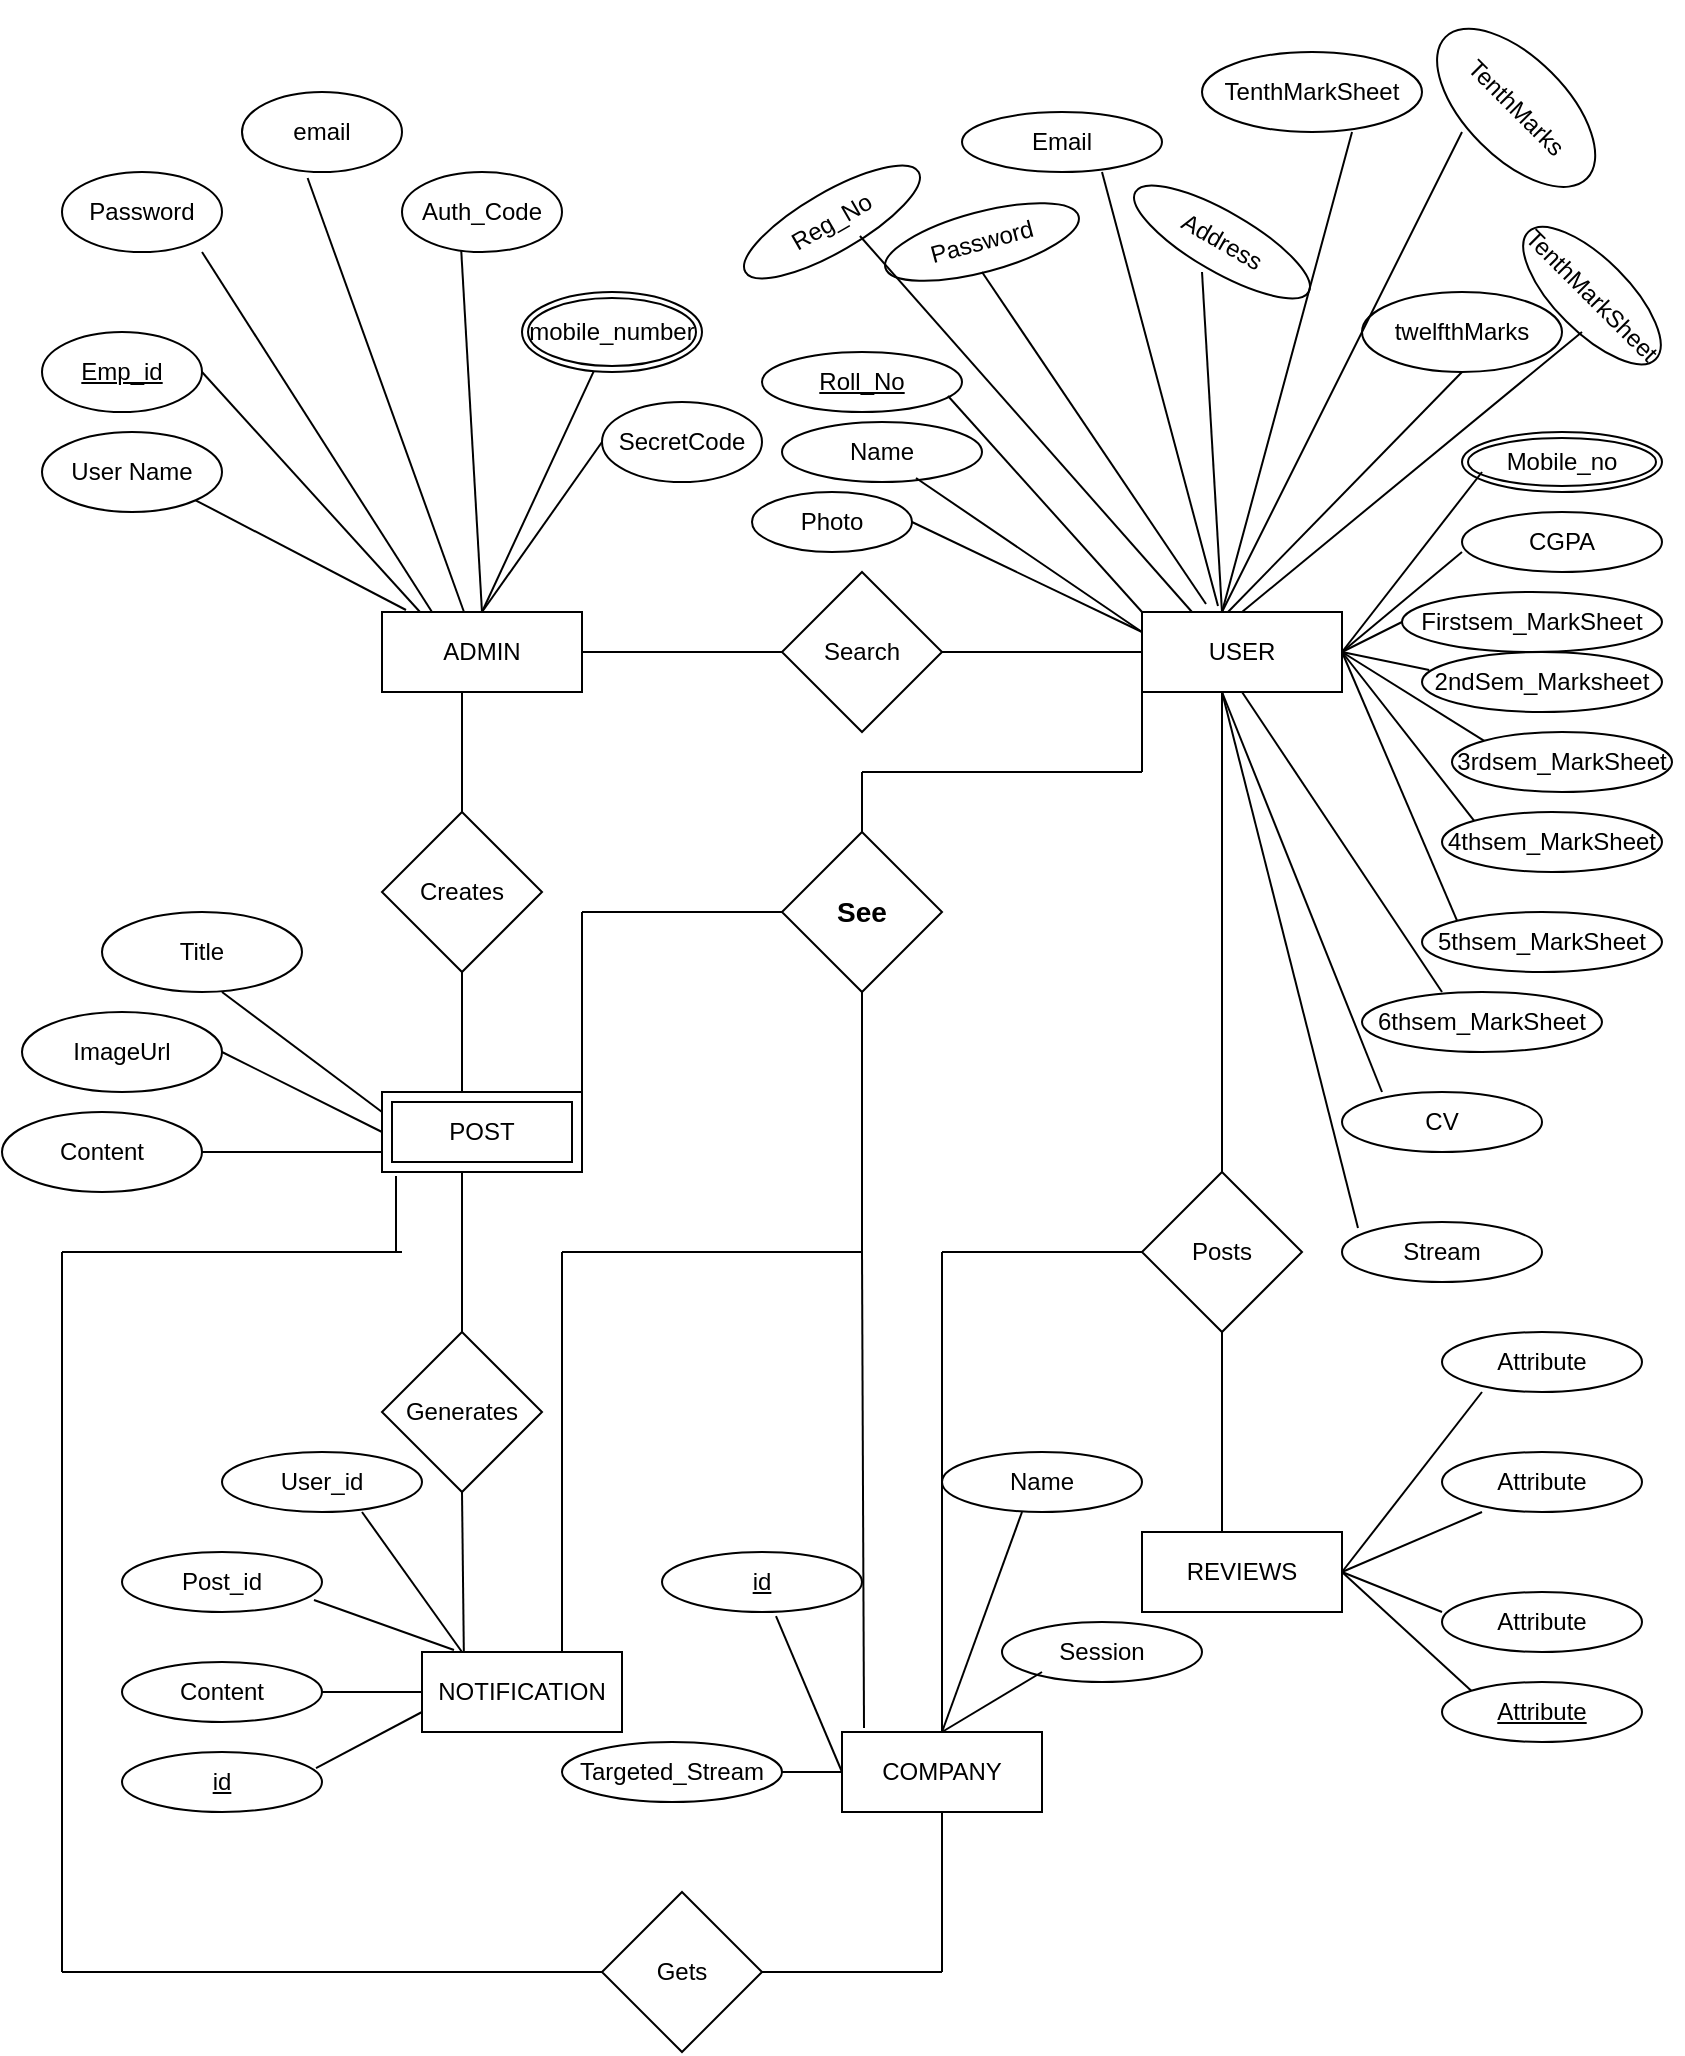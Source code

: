 <mxfile version="24.3.0" type="github">
  <diagram name="Page-1" id="y8K_2TDlx9KxpsvcIdv2">
    <mxGraphModel dx="880" dy="468" grid="1" gridSize="10" guides="1" tooltips="1" connect="1" arrows="1" fold="1" page="1" pageScale="1" pageWidth="850" pageHeight="1100" math="0" shadow="0">
      <root>
        <mxCell id="0" />
        <mxCell id="1" parent="0" />
        <mxCell id="vqSNUfQx1HbZ6akZTjns-1" value="ADMIN" style="whiteSpace=wrap;html=1;align=center;" vertex="1" parent="1">
          <mxGeometry x="200" y="320" width="100" height="40" as="geometry" />
        </mxCell>
        <mxCell id="vqSNUfQx1HbZ6akZTjns-5" value="USER" style="whiteSpace=wrap;html=1;align=center;" vertex="1" parent="1">
          <mxGeometry x="580" y="320" width="100" height="40" as="geometry" />
        </mxCell>
        <mxCell id="vqSNUfQx1HbZ6akZTjns-7" value="Password" style="ellipse;whiteSpace=wrap;html=1;align=center;" vertex="1" parent="1">
          <mxGeometry x="40" y="100" width="80" height="40" as="geometry" />
        </mxCell>
        <mxCell id="vqSNUfQx1HbZ6akZTjns-8" value="Emp_id" style="ellipse;whiteSpace=wrap;html=1;align=center;fontStyle=4;" vertex="1" parent="1">
          <mxGeometry x="30" y="180" width="80" height="40" as="geometry" />
        </mxCell>
        <mxCell id="vqSNUfQx1HbZ6akZTjns-9" value="email" style="ellipse;whiteSpace=wrap;html=1;align=center;" vertex="1" parent="1">
          <mxGeometry x="130" y="60" width="80" height="40" as="geometry" />
        </mxCell>
        <mxCell id="vqSNUfQx1HbZ6akZTjns-10" value="mobile_number" style="ellipse;shape=doubleEllipse;margin=3;whiteSpace=wrap;html=1;align=center;" vertex="1" parent="1">
          <mxGeometry x="270" y="160" width="90" height="40" as="geometry" />
        </mxCell>
        <mxCell id="vqSNUfQx1HbZ6akZTjns-11" value="Auth_Code" style="ellipse;whiteSpace=wrap;html=1;align=center;" vertex="1" parent="1">
          <mxGeometry x="210" y="100" width="80" height="40" as="geometry" />
        </mxCell>
        <mxCell id="vqSNUfQx1HbZ6akZTjns-12" value="User Name" style="ellipse;whiteSpace=wrap;html=1;align=center;" vertex="1" parent="1">
          <mxGeometry x="30" y="230" width="90" height="40" as="geometry" />
        </mxCell>
        <mxCell id="vqSNUfQx1HbZ6akZTjns-13" value="SecretCode" style="ellipse;whiteSpace=wrap;html=1;align=center;" vertex="1" parent="1">
          <mxGeometry x="310" y="215" width="80" height="40" as="geometry" />
        </mxCell>
        <mxCell id="vqSNUfQx1HbZ6akZTjns-15" value="" style="endArrow=none;html=1;rounded=0;exitX=0.25;exitY=0;exitDx=0;exitDy=0;" edge="1" parent="1" source="vqSNUfQx1HbZ6akZTjns-1">
          <mxGeometry width="50" height="50" relative="1" as="geometry">
            <mxPoint x="60" y="190" as="sourcePoint" />
            <mxPoint x="110" y="140" as="targetPoint" />
          </mxGeometry>
        </mxCell>
        <mxCell id="vqSNUfQx1HbZ6akZTjns-16" value="" style="endArrow=none;html=1;rounded=0;entryX=0.41;entryY=1.075;entryDx=0;entryDy=0;entryPerimeter=0;" edge="1" parent="1" target="vqSNUfQx1HbZ6akZTjns-9">
          <mxGeometry width="50" height="50" relative="1" as="geometry">
            <mxPoint x="241" y="320" as="sourcePoint" />
            <mxPoint x="220" y="160" as="targetPoint" />
          </mxGeometry>
        </mxCell>
        <mxCell id="vqSNUfQx1HbZ6akZTjns-17" value="" style="endArrow=none;html=1;rounded=0;exitX=0.19;exitY=0;exitDx=0;exitDy=0;exitPerimeter=0;" edge="1" parent="1" source="vqSNUfQx1HbZ6akZTjns-1">
          <mxGeometry width="50" height="50" relative="1" as="geometry">
            <mxPoint x="60" y="250" as="sourcePoint" />
            <mxPoint x="110" y="200" as="targetPoint" />
          </mxGeometry>
        </mxCell>
        <mxCell id="vqSNUfQx1HbZ6akZTjns-19" value="" style="endArrow=none;html=1;rounded=0;" edge="1" parent="1" target="vqSNUfQx1HbZ6akZTjns-10">
          <mxGeometry width="50" height="50" relative="1" as="geometry">
            <mxPoint x="250" y="320" as="sourcePoint" />
            <mxPoint x="300" y="270" as="targetPoint" />
          </mxGeometry>
        </mxCell>
        <mxCell id="vqSNUfQx1HbZ6akZTjns-20" value="" style="endArrow=none;html=1;rounded=0;entryX=0;entryY=0.5;entryDx=0;entryDy=0;" edge="1" parent="1" target="vqSNUfQx1HbZ6akZTjns-13">
          <mxGeometry width="50" height="50" relative="1" as="geometry">
            <mxPoint x="250" y="320" as="sourcePoint" />
            <mxPoint x="310" y="270" as="targetPoint" />
          </mxGeometry>
        </mxCell>
        <mxCell id="vqSNUfQx1HbZ6akZTjns-21" value="" style="endArrow=none;html=1;rounded=0;exitX=0.12;exitY=-0.025;exitDx=0;exitDy=0;exitPerimeter=0;entryX=1;entryY=1;entryDx=0;entryDy=0;" edge="1" parent="1" source="vqSNUfQx1HbZ6akZTjns-1" target="vqSNUfQx1HbZ6akZTjns-12">
          <mxGeometry width="50" height="50" relative="1" as="geometry">
            <mxPoint x="80" y="340" as="sourcePoint" />
            <mxPoint x="130" y="290" as="targetPoint" />
          </mxGeometry>
        </mxCell>
        <mxCell id="vqSNUfQx1HbZ6akZTjns-22" value="" style="endArrow=none;html=1;rounded=0;exitX=0.37;exitY=0.975;exitDx=0;exitDy=0;exitPerimeter=0;" edge="1" parent="1" source="vqSNUfQx1HbZ6akZTjns-11">
          <mxGeometry width="50" height="50" relative="1" as="geometry">
            <mxPoint x="190" y="370" as="sourcePoint" />
            <mxPoint x="250" y="320" as="targetPoint" />
          </mxGeometry>
        </mxCell>
        <mxCell id="vqSNUfQx1HbZ6akZTjns-23" value="Search" style="rhombus;whiteSpace=wrap;html=1;" vertex="1" parent="1">
          <mxGeometry x="400" y="300" width="80" height="80" as="geometry" />
        </mxCell>
        <mxCell id="vqSNUfQx1HbZ6akZTjns-24" value="" style="endArrow=none;html=1;rounded=0;exitX=1;exitY=0.5;exitDx=0;exitDy=0;" edge="1" parent="1" source="vqSNUfQx1HbZ6akZTjns-1">
          <mxGeometry width="50" height="50" relative="1" as="geometry">
            <mxPoint x="350" y="390" as="sourcePoint" />
            <mxPoint x="400" y="340" as="targetPoint" />
          </mxGeometry>
        </mxCell>
        <mxCell id="vqSNUfQx1HbZ6akZTjns-25" value="" style="endArrow=none;html=1;rounded=0;entryX=0;entryY=0.5;entryDx=0;entryDy=0;" edge="1" parent="1" target="vqSNUfQx1HbZ6akZTjns-5">
          <mxGeometry width="50" height="50" relative="1" as="geometry">
            <mxPoint x="480" y="340" as="sourcePoint" />
            <mxPoint x="530" y="290" as="targetPoint" />
          </mxGeometry>
        </mxCell>
        <mxCell id="vqSNUfQx1HbZ6akZTjns-26" value="Creates" style="rhombus;whiteSpace=wrap;html=1;" vertex="1" parent="1">
          <mxGeometry x="200" y="420" width="80" height="80" as="geometry" />
        </mxCell>
        <mxCell id="vqSNUfQx1HbZ6akZTjns-27" value="" style="endArrow=none;html=1;rounded=0;exitX=0.5;exitY=0;exitDx=0;exitDy=0;" edge="1" parent="1" source="vqSNUfQx1HbZ6akZTjns-26">
          <mxGeometry width="50" height="50" relative="1" as="geometry">
            <mxPoint x="190" y="410" as="sourcePoint" />
            <mxPoint x="240" y="360" as="targetPoint" />
          </mxGeometry>
        </mxCell>
        <mxCell id="vqSNUfQx1HbZ6akZTjns-28" value="" style="endArrow=none;html=1;rounded=0;" edge="1" parent="1">
          <mxGeometry width="50" height="50" relative="1" as="geometry">
            <mxPoint x="240" y="560" as="sourcePoint" />
            <mxPoint x="240" y="500" as="targetPoint" />
          </mxGeometry>
        </mxCell>
        <mxCell id="vqSNUfQx1HbZ6akZTjns-29" value="Generates" style="rhombus;whiteSpace=wrap;html=1;" vertex="1" parent="1">
          <mxGeometry x="200" y="680" width="80" height="80" as="geometry" />
        </mxCell>
        <mxCell id="vqSNUfQx1HbZ6akZTjns-30" value="" style="endArrow=none;html=1;rounded=0;exitX=0.5;exitY=0;exitDx=0;exitDy=0;" edge="1" parent="1" source="vqSNUfQx1HbZ6akZTjns-29">
          <mxGeometry width="50" height="50" relative="1" as="geometry">
            <mxPoint x="190" y="650" as="sourcePoint" />
            <mxPoint x="240" y="600" as="targetPoint" />
          </mxGeometry>
        </mxCell>
        <mxCell id="vqSNUfQx1HbZ6akZTjns-31" value="" style="endArrow=none;html=1;rounded=0;exitX=0.41;exitY=-0.075;exitDx=0;exitDy=0;exitPerimeter=0;" edge="1" parent="1">
          <mxGeometry width="50" height="50" relative="1" as="geometry">
            <mxPoint x="241" y="847" as="sourcePoint" />
            <mxPoint x="240" y="760" as="targetPoint" />
          </mxGeometry>
        </mxCell>
        <mxCell id="vqSNUfQx1HbZ6akZTjns-32" value="POST" style="shape=ext;margin=3;double=1;whiteSpace=wrap;html=1;align=center;" vertex="1" parent="1">
          <mxGeometry x="200" y="560" width="100" height="40" as="geometry" />
        </mxCell>
        <mxCell id="vqSNUfQx1HbZ6akZTjns-34" value="Title" style="ellipse;whiteSpace=wrap;html=1;align=center;" vertex="1" parent="1">
          <mxGeometry x="60" y="470" width="100" height="40" as="geometry" />
        </mxCell>
        <mxCell id="vqSNUfQx1HbZ6akZTjns-35" value="ImageUrl" style="ellipse;whiteSpace=wrap;html=1;align=center;" vertex="1" parent="1">
          <mxGeometry x="20" y="520" width="100" height="40" as="geometry" />
        </mxCell>
        <mxCell id="vqSNUfQx1HbZ6akZTjns-36" value="Content" style="ellipse;whiteSpace=wrap;html=1;align=center;" vertex="1" parent="1">
          <mxGeometry x="10" y="570" width="100" height="40" as="geometry" />
        </mxCell>
        <mxCell id="vqSNUfQx1HbZ6akZTjns-37" value="" style="endArrow=none;html=1;rounded=0;exitX=0;exitY=0.25;exitDx=0;exitDy=0;" edge="1" parent="1" source="vqSNUfQx1HbZ6akZTjns-32">
          <mxGeometry width="50" height="50" relative="1" as="geometry">
            <mxPoint x="70" y="560" as="sourcePoint" />
            <mxPoint x="120" y="510" as="targetPoint" />
          </mxGeometry>
        </mxCell>
        <mxCell id="vqSNUfQx1HbZ6akZTjns-38" value="" style="endArrow=none;html=1;rounded=0;exitX=1;exitY=0.5;exitDx=0;exitDy=0;" edge="1" parent="1" source="vqSNUfQx1HbZ6akZTjns-35">
          <mxGeometry width="50" height="50" relative="1" as="geometry">
            <mxPoint x="100" y="590" as="sourcePoint" />
            <mxPoint x="200" y="580" as="targetPoint" />
          </mxGeometry>
        </mxCell>
        <mxCell id="vqSNUfQx1HbZ6akZTjns-40" value="" style="endArrow=none;html=1;rounded=0;exitX=1;exitY=0.5;exitDx=0;exitDy=0;" edge="1" parent="1" source="vqSNUfQx1HbZ6akZTjns-36">
          <mxGeometry width="50" height="50" relative="1" as="geometry">
            <mxPoint x="150" y="640" as="sourcePoint" />
            <mxPoint x="200" y="590" as="targetPoint" />
          </mxGeometry>
        </mxCell>
        <mxCell id="vqSNUfQx1HbZ6akZTjns-41" value="Name" style="ellipse;whiteSpace=wrap;html=1;align=center;" vertex="1" parent="1">
          <mxGeometry x="400" y="225" width="100" height="30" as="geometry" />
        </mxCell>
        <mxCell id="vqSNUfQx1HbZ6akZTjns-42" value="Roll_No" style="ellipse;whiteSpace=wrap;html=1;align=center;fontStyle=4;" vertex="1" parent="1">
          <mxGeometry x="390" y="190" width="100" height="30" as="geometry" />
        </mxCell>
        <mxCell id="vqSNUfQx1HbZ6akZTjns-43" value="Password" style="ellipse;whiteSpace=wrap;html=1;align=center;rotation=-15;" vertex="1" parent="1">
          <mxGeometry x="450" y="120" width="100" height="30" as="geometry" />
        </mxCell>
        <mxCell id="vqSNUfQx1HbZ6akZTjns-44" value="TenthMarkSheet" style="ellipse;whiteSpace=wrap;html=1;align=center;" vertex="1" parent="1">
          <mxGeometry x="610" y="40" width="110" height="40" as="geometry" />
        </mxCell>
        <mxCell id="vqSNUfQx1HbZ6akZTjns-46" value="twelfthMarks" style="ellipse;whiteSpace=wrap;html=1;align=center;" vertex="1" parent="1">
          <mxGeometry x="690" y="160" width="100" height="40" as="geometry" />
        </mxCell>
        <mxCell id="vqSNUfQx1HbZ6akZTjns-47" value="Mobile_no" style="ellipse;shape=doubleEllipse;margin=3;whiteSpace=wrap;html=1;align=center;" vertex="1" parent="1">
          <mxGeometry x="740" y="230" width="100" height="30" as="geometry" />
        </mxCell>
        <mxCell id="vqSNUfQx1HbZ6akZTjns-48" value="CGPA" style="ellipse;whiteSpace=wrap;html=1;align=center;" vertex="1" parent="1">
          <mxGeometry x="740" y="270" width="100" height="30" as="geometry" />
        </mxCell>
        <mxCell id="vqSNUfQx1HbZ6akZTjns-49" value="Firstsem_MarkSheet" style="ellipse;whiteSpace=wrap;html=1;align=center;" vertex="1" parent="1">
          <mxGeometry x="710" y="310" width="130" height="30" as="geometry" />
        </mxCell>
        <mxCell id="vqSNUfQx1HbZ6akZTjns-50" value="2ndSem_Marksheet" style="ellipse;whiteSpace=wrap;html=1;align=center;" vertex="1" parent="1">
          <mxGeometry x="720" y="340" width="120" height="30" as="geometry" />
        </mxCell>
        <mxCell id="vqSNUfQx1HbZ6akZTjns-51" value="6thsem_MarkSheet" style="ellipse;whiteSpace=wrap;html=1;align=center;" vertex="1" parent="1">
          <mxGeometry x="690" y="510" width="120" height="30" as="geometry" />
        </mxCell>
        <mxCell id="vqSNUfQx1HbZ6akZTjns-52" value="5thsem_MarkSheet" style="ellipse;whiteSpace=wrap;html=1;align=center;" vertex="1" parent="1">
          <mxGeometry x="720" y="470" width="120" height="30" as="geometry" />
        </mxCell>
        <mxCell id="vqSNUfQx1HbZ6akZTjns-53" value="Reg_No" style="ellipse;whiteSpace=wrap;html=1;align=center;rotation=-30;" vertex="1" parent="1">
          <mxGeometry x="375" y="110" width="100" height="30" as="geometry" />
        </mxCell>
        <mxCell id="vqSNUfQx1HbZ6akZTjns-54" value="Email" style="ellipse;whiteSpace=wrap;html=1;align=center;" vertex="1" parent="1">
          <mxGeometry x="490" y="70" width="100" height="30" as="geometry" />
        </mxCell>
        <mxCell id="vqSNUfQx1HbZ6akZTjns-55" value="3rdsem_MarkSheet" style="ellipse;whiteSpace=wrap;html=1;align=center;" vertex="1" parent="1">
          <mxGeometry x="735" y="380" width="110" height="30" as="geometry" />
        </mxCell>
        <mxCell id="vqSNUfQx1HbZ6akZTjns-56" value="CV" style="ellipse;whiteSpace=wrap;html=1;align=center;" vertex="1" parent="1">
          <mxGeometry x="680" y="560" width="100" height="30" as="geometry" />
        </mxCell>
        <mxCell id="vqSNUfQx1HbZ6akZTjns-57" value="Stream" style="ellipse;whiteSpace=wrap;html=1;align=center;" vertex="1" parent="1">
          <mxGeometry x="680" y="625" width="100" height="30" as="geometry" />
        </mxCell>
        <mxCell id="vqSNUfQx1HbZ6akZTjns-58" value="4thsem_MarkSheet" style="ellipse;whiteSpace=wrap;html=1;align=center;" vertex="1" parent="1">
          <mxGeometry x="730" y="420" width="110" height="30" as="geometry" />
        </mxCell>
        <mxCell id="vqSNUfQx1HbZ6akZTjns-59" value="Address" style="ellipse;whiteSpace=wrap;html=1;align=center;rotation=30;" vertex="1" parent="1">
          <mxGeometry x="570" y="120" width="100" height="30" as="geometry" />
        </mxCell>
        <mxCell id="vqSNUfQx1HbZ6akZTjns-60" value="TenthMarkSheet" style="ellipse;whiteSpace=wrap;html=1;align=center;rotation=45;" vertex="1" parent="1">
          <mxGeometry x="760" y="143.54" width="90" height="36.46" as="geometry" />
        </mxCell>
        <mxCell id="vqSNUfQx1HbZ6akZTjns-61" value="" style="endArrow=none;html=1;rounded=0;exitX=0;exitY=0.25;exitDx=0;exitDy=0;entryX=0.67;entryY=0.933;entryDx=0;entryDy=0;entryPerimeter=0;" edge="1" parent="1" source="vqSNUfQx1HbZ6akZTjns-5" target="vqSNUfQx1HbZ6akZTjns-41">
          <mxGeometry width="50" height="50" relative="1" as="geometry">
            <mxPoint x="410" y="320" as="sourcePoint" />
            <mxPoint x="460" y="270" as="targetPoint" />
          </mxGeometry>
        </mxCell>
        <mxCell id="vqSNUfQx1HbZ6akZTjns-62" value="" style="endArrow=none;html=1;rounded=0;exitX=0;exitY=0;exitDx=0;exitDy=0;entryX=0.93;entryY=0.733;entryDx=0;entryDy=0;entryPerimeter=0;" edge="1" parent="1" source="vqSNUfQx1HbZ6akZTjns-5" target="vqSNUfQx1HbZ6akZTjns-42">
          <mxGeometry width="50" height="50" relative="1" as="geometry">
            <mxPoint x="440" y="280" as="sourcePoint" />
            <mxPoint x="480" y="210" as="targetPoint" />
          </mxGeometry>
        </mxCell>
        <mxCell id="vqSNUfQx1HbZ6akZTjns-63" value="" style="endArrow=none;html=1;rounded=0;exitX=0.25;exitY=0;exitDx=0;exitDy=0;entryX=0.586;entryY=0.935;entryDx=0;entryDy=0;entryPerimeter=0;" edge="1" parent="1" source="vqSNUfQx1HbZ6akZTjns-5" target="vqSNUfQx1HbZ6akZTjns-53">
          <mxGeometry width="50" height="50" relative="1" as="geometry">
            <mxPoint x="470" y="240" as="sourcePoint" />
            <mxPoint x="430" y="140" as="targetPoint" />
          </mxGeometry>
        </mxCell>
        <mxCell id="vqSNUfQx1HbZ6akZTjns-64" value="" style="endArrow=none;html=1;rounded=0;exitX=0.32;exitY=-0.1;exitDx=0;exitDy=0;exitPerimeter=0;" edge="1" parent="1" source="vqSNUfQx1HbZ6akZTjns-5">
          <mxGeometry width="50" height="50" relative="1" as="geometry">
            <mxPoint x="450" y="200" as="sourcePoint" />
            <mxPoint x="500" y="150" as="targetPoint" />
          </mxGeometry>
        </mxCell>
        <mxCell id="vqSNUfQx1HbZ6akZTjns-65" value="" style="endArrow=none;html=1;rounded=0;exitX=0.38;exitY=-0.075;exitDx=0;exitDy=0;exitPerimeter=0;" edge="1" parent="1" source="vqSNUfQx1HbZ6akZTjns-5">
          <mxGeometry width="50" height="50" relative="1" as="geometry">
            <mxPoint x="510" y="150" as="sourcePoint" />
            <mxPoint x="560" y="100" as="targetPoint" />
          </mxGeometry>
        </mxCell>
        <mxCell id="vqSNUfQx1HbZ6akZTjns-66" value="" style="endArrow=none;html=1;rounded=0;" edge="1" parent="1">
          <mxGeometry width="50" height="50" relative="1" as="geometry">
            <mxPoint x="620" y="320" as="sourcePoint" />
            <mxPoint x="610" y="150" as="targetPoint" />
          </mxGeometry>
        </mxCell>
        <mxCell id="vqSNUfQx1HbZ6akZTjns-67" value="" style="endArrow=none;html=1;rounded=0;entryX=0.682;entryY=1;entryDx=0;entryDy=0;entryPerimeter=0;" edge="1" parent="1" target="vqSNUfQx1HbZ6akZTjns-44">
          <mxGeometry width="50" height="50" relative="1" as="geometry">
            <mxPoint x="620" y="320" as="sourcePoint" />
            <mxPoint x="650" y="260" as="targetPoint" />
          </mxGeometry>
        </mxCell>
        <mxCell id="vqSNUfQx1HbZ6akZTjns-68" value="" style="endArrow=none;html=1;rounded=0;" edge="1" parent="1">
          <mxGeometry width="50" height="50" relative="1" as="geometry">
            <mxPoint x="680" y="340" as="sourcePoint" />
            <mxPoint x="750" y="250" as="targetPoint" />
          </mxGeometry>
        </mxCell>
        <mxCell id="vqSNUfQx1HbZ6akZTjns-70" value="" style="endArrow=none;html=1;rounded=0;exitX=0.43;exitY=0;exitDx=0;exitDy=0;exitPerimeter=0;" edge="1" parent="1" source="vqSNUfQx1HbZ6akZTjns-5">
          <mxGeometry width="50" height="50" relative="1" as="geometry">
            <mxPoint x="690" y="250" as="sourcePoint" />
            <mxPoint x="740" y="200" as="targetPoint" />
          </mxGeometry>
        </mxCell>
        <mxCell id="vqSNUfQx1HbZ6akZTjns-71" value="" style="endArrow=none;html=1;rounded=0;" edge="1" parent="1">
          <mxGeometry width="50" height="50" relative="1" as="geometry">
            <mxPoint x="680" y="340" as="sourcePoint" />
            <mxPoint x="740" y="290" as="targetPoint" />
          </mxGeometry>
        </mxCell>
        <mxCell id="vqSNUfQx1HbZ6akZTjns-72" value="" style="endArrow=none;html=1;rounded=0;entryX=0.03;entryY=0.3;entryDx=0;entryDy=0;entryPerimeter=0;exitX=1;exitY=0.5;exitDx=0;exitDy=0;" edge="1" parent="1" source="vqSNUfQx1HbZ6akZTjns-5" target="vqSNUfQx1HbZ6akZTjns-50">
          <mxGeometry width="50" height="50" relative="1" as="geometry">
            <mxPoint x="680" y="410" as="sourcePoint" />
            <mxPoint x="730" y="360" as="targetPoint" />
          </mxGeometry>
        </mxCell>
        <mxCell id="vqSNUfQx1HbZ6akZTjns-73" value="" style="endArrow=none;html=1;rounded=0;entryX=0;entryY=0.5;entryDx=0;entryDy=0;exitX=1;exitY=0.5;exitDx=0;exitDy=0;" edge="1" parent="1" source="vqSNUfQx1HbZ6akZTjns-5" target="vqSNUfQx1HbZ6akZTjns-49">
          <mxGeometry width="50" height="50" relative="1" as="geometry">
            <mxPoint x="690" y="340" as="sourcePoint" />
            <mxPoint x="690" y="360" as="targetPoint" />
          </mxGeometry>
        </mxCell>
        <mxCell id="vqSNUfQx1HbZ6akZTjns-74" value="" style="endArrow=none;html=1;rounded=0;exitX=0;exitY=0;exitDx=0;exitDy=0;" edge="1" parent="1" source="vqSNUfQx1HbZ6akZTjns-55">
          <mxGeometry width="50" height="50" relative="1" as="geometry">
            <mxPoint x="630" y="390" as="sourcePoint" />
            <mxPoint x="680" y="340" as="targetPoint" />
          </mxGeometry>
        </mxCell>
        <mxCell id="vqSNUfQx1HbZ6akZTjns-75" value="" style="endArrow=none;html=1;rounded=0;exitX=0;exitY=0;exitDx=0;exitDy=0;" edge="1" parent="1" source="vqSNUfQx1HbZ6akZTjns-58">
          <mxGeometry width="50" height="50" relative="1" as="geometry">
            <mxPoint x="640" y="390" as="sourcePoint" />
            <mxPoint x="680" y="340" as="targetPoint" />
          </mxGeometry>
        </mxCell>
        <mxCell id="vqSNUfQx1HbZ6akZTjns-76" value="" style="endArrow=none;html=1;rounded=0;exitX=0;exitY=0;exitDx=0;exitDy=0;" edge="1" parent="1" source="vqSNUfQx1HbZ6akZTjns-52">
          <mxGeometry width="50" height="50" relative="1" as="geometry">
            <mxPoint x="630" y="450" as="sourcePoint" />
            <mxPoint x="680" y="340" as="targetPoint" />
          </mxGeometry>
        </mxCell>
        <mxCell id="vqSNUfQx1HbZ6akZTjns-77" value="" style="endArrow=none;html=1;rounded=0;entryX=0.5;entryY=1;entryDx=0;entryDy=0;" edge="1" parent="1" target="vqSNUfQx1HbZ6akZTjns-5">
          <mxGeometry width="50" height="50" relative="1" as="geometry">
            <mxPoint x="730" y="510" as="sourcePoint" />
            <mxPoint x="640" y="360" as="targetPoint" />
          </mxGeometry>
        </mxCell>
        <mxCell id="vqSNUfQx1HbZ6akZTjns-78" value="" style="endArrow=none;html=1;rounded=0;" edge="1" parent="1">
          <mxGeometry width="50" height="50" relative="1" as="geometry">
            <mxPoint x="620" y="600" as="sourcePoint" />
            <mxPoint x="620" y="360" as="targetPoint" />
          </mxGeometry>
        </mxCell>
        <mxCell id="vqSNUfQx1HbZ6akZTjns-79" value="Posts" style="rhombus;whiteSpace=wrap;html=1;" vertex="1" parent="1">
          <mxGeometry x="580" y="600" width="80" height="80" as="geometry" />
        </mxCell>
        <mxCell id="vqSNUfQx1HbZ6akZTjns-80" value="" style="endArrow=none;html=1;rounded=0;entryX=0.4;entryY=1;entryDx=0;entryDy=0;entryPerimeter=0;" edge="1" parent="1" target="vqSNUfQx1HbZ6akZTjns-5">
          <mxGeometry width="50" height="50" relative="1" as="geometry">
            <mxPoint x="700" y="560" as="sourcePoint" />
            <mxPoint x="640" y="360" as="targetPoint" />
          </mxGeometry>
        </mxCell>
        <mxCell id="vqSNUfQx1HbZ6akZTjns-81" value="" style="endArrow=none;html=1;rounded=0;exitX=0.08;exitY=0.1;exitDx=0;exitDy=0;exitPerimeter=0;" edge="1" parent="1" source="vqSNUfQx1HbZ6akZTjns-57">
          <mxGeometry width="50" height="50" relative="1" as="geometry">
            <mxPoint x="570" y="410" as="sourcePoint" />
            <mxPoint x="620" y="360" as="targetPoint" />
          </mxGeometry>
        </mxCell>
        <mxCell id="vqSNUfQx1HbZ6akZTjns-82" value="" style="endArrow=none;html=1;rounded=0;" edge="1" parent="1">
          <mxGeometry width="50" height="50" relative="1" as="geometry">
            <mxPoint x="620" y="320" as="sourcePoint" />
            <mxPoint x="740" y="80" as="targetPoint" />
          </mxGeometry>
        </mxCell>
        <mxCell id="vqSNUfQx1HbZ6akZTjns-83" value="TenthMarks" style="ellipse;whiteSpace=wrap;html=1;align=center;rotation=45;" vertex="1" parent="1">
          <mxGeometry x="717.07" y="42.93" width="100" height="50" as="geometry" />
        </mxCell>
        <mxCell id="vqSNUfQx1HbZ6akZTjns-84" value="" style="endArrow=none;html=1;rounded=0;exitX=0.5;exitY=0;exitDx=0;exitDy=0;" edge="1" parent="1" source="vqSNUfQx1HbZ6akZTjns-5">
          <mxGeometry width="50" height="50" relative="1" as="geometry">
            <mxPoint x="750" y="230" as="sourcePoint" />
            <mxPoint x="800" y="180" as="targetPoint" />
          </mxGeometry>
        </mxCell>
        <mxCell id="vqSNUfQx1HbZ6akZTjns-86" value="" style="endArrow=none;html=1;rounded=0;" edge="1" parent="1">
          <mxGeometry width="50" height="50" relative="1" as="geometry">
            <mxPoint x="620" y="780" as="sourcePoint" />
            <mxPoint x="620" y="680" as="targetPoint" />
          </mxGeometry>
        </mxCell>
        <mxCell id="vqSNUfQx1HbZ6akZTjns-88" value="REVIEWS" style="whiteSpace=wrap;html=1;align=center;" vertex="1" parent="1">
          <mxGeometry x="580" y="780" width="100" height="40" as="geometry" />
        </mxCell>
        <mxCell id="vqSNUfQx1HbZ6akZTjns-89" value="&lt;div&gt;&lt;br&gt;&lt;/div&gt;COMPANY&lt;div&gt;&lt;br&gt;&lt;/div&gt;" style="whiteSpace=wrap;html=1;align=center;" vertex="1" parent="1">
          <mxGeometry x="430" y="880" width="100" height="40" as="geometry" />
        </mxCell>
        <mxCell id="vqSNUfQx1HbZ6akZTjns-90" value="" style="endArrow=none;html=1;rounded=0;" edge="1" parent="1">
          <mxGeometry width="50" height="50" relative="1" as="geometry">
            <mxPoint x="480" y="640" as="sourcePoint" />
            <mxPoint x="480" y="880" as="targetPoint" />
          </mxGeometry>
        </mxCell>
        <mxCell id="vqSNUfQx1HbZ6akZTjns-91" value="" style="endArrow=none;html=1;rounded=0;" edge="1" parent="1">
          <mxGeometry width="50" height="50" relative="1" as="geometry">
            <mxPoint x="480" y="640" as="sourcePoint" />
            <mxPoint x="580" y="640" as="targetPoint" />
          </mxGeometry>
        </mxCell>
        <mxCell id="vqSNUfQx1HbZ6akZTjns-92" value="&lt;b&gt;&lt;font style=&quot;font-size: 14px;&quot;&gt;See&lt;/font&gt;&lt;/b&gt;" style="rhombus;whiteSpace=wrap;html=1;rotation=0;" vertex="1" parent="1">
          <mxGeometry x="400" y="430" width="80" height="80" as="geometry" />
        </mxCell>
        <mxCell id="vqSNUfQx1HbZ6akZTjns-93" value="" style="endArrow=none;html=1;rounded=0;entryX=0;entryY=0.5;entryDx=0;entryDy=0;" edge="1" parent="1" target="vqSNUfQx1HbZ6akZTjns-92">
          <mxGeometry width="50" height="50" relative="1" as="geometry">
            <mxPoint x="300" y="470" as="sourcePoint" />
            <mxPoint x="410" y="490" as="targetPoint" />
          </mxGeometry>
        </mxCell>
        <mxCell id="vqSNUfQx1HbZ6akZTjns-94" value="" style="endArrow=none;html=1;rounded=0;" edge="1" parent="1">
          <mxGeometry width="50" height="50" relative="1" as="geometry">
            <mxPoint x="580" y="400" as="sourcePoint" />
            <mxPoint x="580" y="360" as="targetPoint" />
          </mxGeometry>
        </mxCell>
        <mxCell id="vqSNUfQx1HbZ6akZTjns-95" value="" style="endArrow=none;html=1;rounded=0;exitX=1;exitY=0;exitDx=0;exitDy=0;" edge="1" parent="1" source="vqSNUfQx1HbZ6akZTjns-32">
          <mxGeometry width="50" height="50" relative="1" as="geometry">
            <mxPoint x="260" y="520" as="sourcePoint" />
            <mxPoint x="300" y="470" as="targetPoint" />
          </mxGeometry>
        </mxCell>
        <mxCell id="vqSNUfQx1HbZ6akZTjns-96" value="" style="endArrow=none;html=1;rounded=0;" edge="1" parent="1">
          <mxGeometry width="50" height="50" relative="1" as="geometry">
            <mxPoint x="440" y="400" as="sourcePoint" />
            <mxPoint x="440" y="430" as="targetPoint" />
          </mxGeometry>
        </mxCell>
        <mxCell id="vqSNUfQx1HbZ6akZTjns-97" value="" style="endArrow=none;html=1;rounded=0;" edge="1" parent="1">
          <mxGeometry width="50" height="50" relative="1" as="geometry">
            <mxPoint x="580" y="400" as="sourcePoint" />
            <mxPoint x="440" y="400" as="targetPoint" />
          </mxGeometry>
        </mxCell>
        <mxCell id="vqSNUfQx1HbZ6akZTjns-98" value="" style="endArrow=none;html=1;rounded=0;" edge="1" parent="1">
          <mxGeometry width="50" height="50" relative="1" as="geometry">
            <mxPoint x="290" y="840" as="sourcePoint" />
            <mxPoint x="290" y="640" as="targetPoint" />
          </mxGeometry>
        </mxCell>
        <mxCell id="vqSNUfQx1HbZ6akZTjns-99" value="" style="endArrow=none;html=1;rounded=0;" edge="1" parent="1">
          <mxGeometry width="50" height="50" relative="1" as="geometry">
            <mxPoint x="290" y="640" as="sourcePoint" />
            <mxPoint x="440" y="640" as="targetPoint" />
          </mxGeometry>
        </mxCell>
        <mxCell id="vqSNUfQx1HbZ6akZTjns-100" value="" style="endArrow=none;html=1;rounded=0;" edge="1" parent="1">
          <mxGeometry width="50" height="50" relative="1" as="geometry">
            <mxPoint x="440" y="640" as="sourcePoint" />
            <mxPoint x="440" y="510" as="targetPoint" />
          </mxGeometry>
        </mxCell>
        <mxCell id="vqSNUfQx1HbZ6akZTjns-101" value="" style="endArrow=none;html=1;rounded=0;exitX=0.11;exitY=-0.05;exitDx=0;exitDy=0;exitPerimeter=0;" edge="1" parent="1" source="vqSNUfQx1HbZ6akZTjns-89">
          <mxGeometry width="50" height="50" relative="1" as="geometry">
            <mxPoint x="390" y="690" as="sourcePoint" />
            <mxPoint x="440" y="640" as="targetPoint" />
          </mxGeometry>
        </mxCell>
        <mxCell id="vqSNUfQx1HbZ6akZTjns-105" value="Post_id" style="ellipse;whiteSpace=wrap;html=1;align=center;" vertex="1" parent="1">
          <mxGeometry x="70" y="790" width="100" height="30" as="geometry" />
        </mxCell>
        <mxCell id="vqSNUfQx1HbZ6akZTjns-106" value="Content" style="ellipse;whiteSpace=wrap;html=1;align=center;" vertex="1" parent="1">
          <mxGeometry x="70" y="845" width="100" height="30" as="geometry" />
        </mxCell>
        <mxCell id="vqSNUfQx1HbZ6akZTjns-107" value="User_id" style="ellipse;whiteSpace=wrap;html=1;align=center;" vertex="1" parent="1">
          <mxGeometry x="120" y="740" width="100" height="30" as="geometry" />
        </mxCell>
        <mxCell id="vqSNUfQx1HbZ6akZTjns-108" value="" style="endArrow=none;html=1;rounded=0;exitX=0.2;exitY=0;exitDx=0;exitDy=0;exitPerimeter=0;" edge="1" parent="1" source="vqSNUfQx1HbZ6akZTjns-109">
          <mxGeometry width="50" height="50" relative="1" as="geometry">
            <mxPoint x="235" y="836" as="sourcePoint" />
            <mxPoint x="190" y="770" as="targetPoint" />
          </mxGeometry>
        </mxCell>
        <mxCell id="vqSNUfQx1HbZ6akZTjns-109" value="NOTIFICATION" style="whiteSpace=wrap;html=1;align=center;" vertex="1" parent="1">
          <mxGeometry x="220" y="840" width="100" height="40" as="geometry" />
        </mxCell>
        <mxCell id="vqSNUfQx1HbZ6akZTjns-110" value="" style="endArrow=none;html=1;rounded=0;exitX=0.16;exitY=-0.025;exitDx=0;exitDy=0;exitPerimeter=0;entryX=0.96;entryY=0.8;entryDx=0;entryDy=0;entryPerimeter=0;" edge="1" parent="1" source="vqSNUfQx1HbZ6akZTjns-109" target="vqSNUfQx1HbZ6akZTjns-105">
          <mxGeometry width="50" height="50" relative="1" as="geometry">
            <mxPoint x="110" y="860" as="sourcePoint" />
            <mxPoint x="160" y="810" as="targetPoint" />
          </mxGeometry>
        </mxCell>
        <mxCell id="vqSNUfQx1HbZ6akZTjns-113" value="" style="endArrow=none;html=1;rounded=0;exitX=1;exitY=0.5;exitDx=0;exitDy=0;entryX=0;entryY=0.5;entryDx=0;entryDy=0;" edge="1" parent="1" source="vqSNUfQx1HbZ6akZTjns-106" target="vqSNUfQx1HbZ6akZTjns-109">
          <mxGeometry width="50" height="50" relative="1" as="geometry">
            <mxPoint x="170" y="900" as="sourcePoint" />
            <mxPoint x="220" y="860" as="targetPoint" />
          </mxGeometry>
        </mxCell>
        <mxCell id="vqSNUfQx1HbZ6akZTjns-115" value="id" style="ellipse;whiteSpace=wrap;html=1;align=center;fontStyle=4;" vertex="1" parent="1">
          <mxGeometry x="70" y="890" width="100" height="30" as="geometry" />
        </mxCell>
        <mxCell id="vqSNUfQx1HbZ6akZTjns-116" value="" style="endArrow=none;html=1;rounded=0;exitX=0.97;exitY=0.267;exitDx=0;exitDy=0;exitPerimeter=0;" edge="1" parent="1" source="vqSNUfQx1HbZ6akZTjns-115">
          <mxGeometry width="50" height="50" relative="1" as="geometry">
            <mxPoint x="170" y="920" as="sourcePoint" />
            <mxPoint x="220" y="870" as="targetPoint" />
          </mxGeometry>
        </mxCell>
        <mxCell id="vqSNUfQx1HbZ6akZTjns-117" value="Session" style="ellipse;whiteSpace=wrap;html=1;align=center;" vertex="1" parent="1">
          <mxGeometry x="510" y="825" width="100" height="30" as="geometry" />
        </mxCell>
        <mxCell id="vqSNUfQx1HbZ6akZTjns-118" value="Name" style="ellipse;whiteSpace=wrap;html=1;align=center;" vertex="1" parent="1">
          <mxGeometry x="480" y="740" width="100" height="30" as="geometry" />
        </mxCell>
        <mxCell id="vqSNUfQx1HbZ6akZTjns-119" value="Targeted_Stream" style="ellipse;whiteSpace=wrap;html=1;align=center;" vertex="1" parent="1">
          <mxGeometry x="290" y="885" width="110" height="30" as="geometry" />
        </mxCell>
        <mxCell id="vqSNUfQx1HbZ6akZTjns-121" value="" style="endArrow=none;html=1;rounded=0;exitX=0.72;exitY=1.067;exitDx=0;exitDy=0;exitPerimeter=0;" edge="1" parent="1">
          <mxGeometry width="50" height="50" relative="1" as="geometry">
            <mxPoint x="397" y="822.01" as="sourcePoint" />
            <mxPoint x="430" y="900" as="targetPoint" />
          </mxGeometry>
        </mxCell>
        <mxCell id="vqSNUfQx1HbZ6akZTjns-122" value="" style="endArrow=none;html=1;rounded=0;exitX=1;exitY=0.5;exitDx=0;exitDy=0;entryX=0;entryY=0.5;entryDx=0;entryDy=0;" edge="1" parent="1" source="vqSNUfQx1HbZ6akZTjns-119" target="vqSNUfQx1HbZ6akZTjns-89">
          <mxGeometry width="50" height="50" relative="1" as="geometry">
            <mxPoint x="360" y="980" as="sourcePoint" />
            <mxPoint x="430" y="900" as="targetPoint" />
          </mxGeometry>
        </mxCell>
        <mxCell id="vqSNUfQx1HbZ6akZTjns-123" value="" style="endArrow=none;html=1;rounded=0;" edge="1" parent="1">
          <mxGeometry width="50" height="50" relative="1" as="geometry">
            <mxPoint x="530" y="850" as="sourcePoint" />
            <mxPoint x="480" y="880" as="targetPoint" />
          </mxGeometry>
        </mxCell>
        <mxCell id="vqSNUfQx1HbZ6akZTjns-124" value="" style="endArrow=none;html=1;rounded=0;" edge="1" parent="1">
          <mxGeometry width="50" height="50" relative="1" as="geometry">
            <mxPoint x="520" y="770" as="sourcePoint" />
            <mxPoint x="480" y="880" as="targetPoint" />
          </mxGeometry>
        </mxCell>
        <mxCell id="vqSNUfQx1HbZ6akZTjns-126" value="id" style="ellipse;whiteSpace=wrap;html=1;align=center;fontStyle=4;" vertex="1" parent="1">
          <mxGeometry x="340" y="790" width="100" height="30" as="geometry" />
        </mxCell>
        <mxCell id="vqSNUfQx1HbZ6akZTjns-127" value="Attribute" style="ellipse;whiteSpace=wrap;html=1;align=center;" vertex="1" parent="1">
          <mxGeometry x="730" y="740" width="100" height="30" as="geometry" />
        </mxCell>
        <mxCell id="vqSNUfQx1HbZ6akZTjns-128" value="Attribute" style="ellipse;whiteSpace=wrap;html=1;align=center;" vertex="1" parent="1">
          <mxGeometry x="730" y="680" width="100" height="30" as="geometry" />
        </mxCell>
        <mxCell id="vqSNUfQx1HbZ6akZTjns-129" value="Attribute" style="ellipse;whiteSpace=wrap;html=1;align=center;" vertex="1" parent="1">
          <mxGeometry x="730" y="810" width="100" height="30" as="geometry" />
        </mxCell>
        <mxCell id="vqSNUfQx1HbZ6akZTjns-130" value="Attribute" style="ellipse;whiteSpace=wrap;html=1;align=center;fontStyle=4;" vertex="1" parent="1">
          <mxGeometry x="730" y="855" width="100" height="30" as="geometry" />
        </mxCell>
        <mxCell id="vqSNUfQx1HbZ6akZTjns-132" value="" style="endArrow=none;html=1;rounded=0;exitX=1;exitY=0.5;exitDx=0;exitDy=0;" edge="1" parent="1" source="vqSNUfQx1HbZ6akZTjns-88">
          <mxGeometry width="50" height="50" relative="1" as="geometry">
            <mxPoint x="700" y="760" as="sourcePoint" />
            <mxPoint x="750" y="710" as="targetPoint" />
          </mxGeometry>
        </mxCell>
        <mxCell id="vqSNUfQx1HbZ6akZTjns-133" value="" style="endArrow=none;html=1;rounded=0;" edge="1" parent="1">
          <mxGeometry width="50" height="50" relative="1" as="geometry">
            <mxPoint x="680" y="800" as="sourcePoint" />
            <mxPoint x="750" y="770" as="targetPoint" />
          </mxGeometry>
        </mxCell>
        <mxCell id="vqSNUfQx1HbZ6akZTjns-134" value="" style="endArrow=none;html=1;rounded=0;exitX=1;exitY=0.5;exitDx=0;exitDy=0;" edge="1" parent="1" source="vqSNUfQx1HbZ6akZTjns-88">
          <mxGeometry width="50" height="50" relative="1" as="geometry">
            <mxPoint x="680" y="870" as="sourcePoint" />
            <mxPoint x="730" y="820" as="targetPoint" />
          </mxGeometry>
        </mxCell>
        <mxCell id="vqSNUfQx1HbZ6akZTjns-135" value="" style="endArrow=none;html=1;rounded=0;exitX=0;exitY=0;exitDx=0;exitDy=0;" edge="1" parent="1" source="vqSNUfQx1HbZ6akZTjns-130">
          <mxGeometry width="50" height="50" relative="1" as="geometry">
            <mxPoint x="630" y="850" as="sourcePoint" />
            <mxPoint x="680" y="800" as="targetPoint" />
          </mxGeometry>
        </mxCell>
        <mxCell id="vqSNUfQx1HbZ6akZTjns-138" value="" style="endArrow=none;html=1;rounded=0;entryX=0.07;entryY=1.05;entryDx=0;entryDy=0;entryPerimeter=0;" edge="1" parent="1" target="vqSNUfQx1HbZ6akZTjns-32">
          <mxGeometry width="50" height="50" relative="1" as="geometry">
            <mxPoint x="207" y="640" as="sourcePoint" />
            <mxPoint x="160" y="690" as="targetPoint" />
          </mxGeometry>
        </mxCell>
        <mxCell id="vqSNUfQx1HbZ6akZTjns-139" value="" style="endArrow=none;html=1;rounded=0;" edge="1" parent="1">
          <mxGeometry width="50" height="50" relative="1" as="geometry">
            <mxPoint x="40" y="640" as="sourcePoint" />
            <mxPoint x="210" y="640" as="targetPoint" />
          </mxGeometry>
        </mxCell>
        <mxCell id="vqSNUfQx1HbZ6akZTjns-140" value="" style="endArrow=none;html=1;rounded=0;" edge="1" parent="1">
          <mxGeometry width="50" height="50" relative="1" as="geometry">
            <mxPoint x="40" y="1000" as="sourcePoint" />
            <mxPoint x="40" y="640" as="targetPoint" />
          </mxGeometry>
        </mxCell>
        <mxCell id="vqSNUfQx1HbZ6akZTjns-141" value="" style="endArrow=none;html=1;rounded=0;entryX=0;entryY=0.5;entryDx=0;entryDy=0;" edge="1" parent="1" target="vqSNUfQx1HbZ6akZTjns-142">
          <mxGeometry width="50" height="50" relative="1" as="geometry">
            <mxPoint x="40" y="1000" as="sourcePoint" />
            <mxPoint x="250" y="1000" as="targetPoint" />
          </mxGeometry>
        </mxCell>
        <mxCell id="vqSNUfQx1HbZ6akZTjns-142" value="Gets" style="rhombus;whiteSpace=wrap;html=1;" vertex="1" parent="1">
          <mxGeometry x="310" y="960" width="80" height="80" as="geometry" />
        </mxCell>
        <mxCell id="vqSNUfQx1HbZ6akZTjns-143" value="" style="endArrow=none;html=1;rounded=0;" edge="1" parent="1">
          <mxGeometry width="50" height="50" relative="1" as="geometry">
            <mxPoint x="480" y="1000" as="sourcePoint" />
            <mxPoint x="480" y="920" as="targetPoint" />
          </mxGeometry>
        </mxCell>
        <mxCell id="vqSNUfQx1HbZ6akZTjns-144" value="" style="endArrow=none;html=1;rounded=0;" edge="1" parent="1">
          <mxGeometry width="50" height="50" relative="1" as="geometry">
            <mxPoint x="390" y="1000" as="sourcePoint" />
            <mxPoint x="480" y="1000" as="targetPoint" />
          </mxGeometry>
        </mxCell>
        <mxCell id="vqSNUfQx1HbZ6akZTjns-145" value="Photo" style="ellipse;whiteSpace=wrap;html=1;align=center;" vertex="1" parent="1">
          <mxGeometry x="385" y="260" width="80" height="30" as="geometry" />
        </mxCell>
        <mxCell id="vqSNUfQx1HbZ6akZTjns-146" value="" style="endArrow=none;html=1;rounded=0;exitX=1;exitY=0.5;exitDx=0;exitDy=0;" edge="1" parent="1" source="vqSNUfQx1HbZ6akZTjns-145">
          <mxGeometry width="50" height="50" relative="1" as="geometry">
            <mxPoint x="450" y="350" as="sourcePoint" />
            <mxPoint x="580" y="330" as="targetPoint" />
          </mxGeometry>
        </mxCell>
      </root>
    </mxGraphModel>
  </diagram>
</mxfile>
